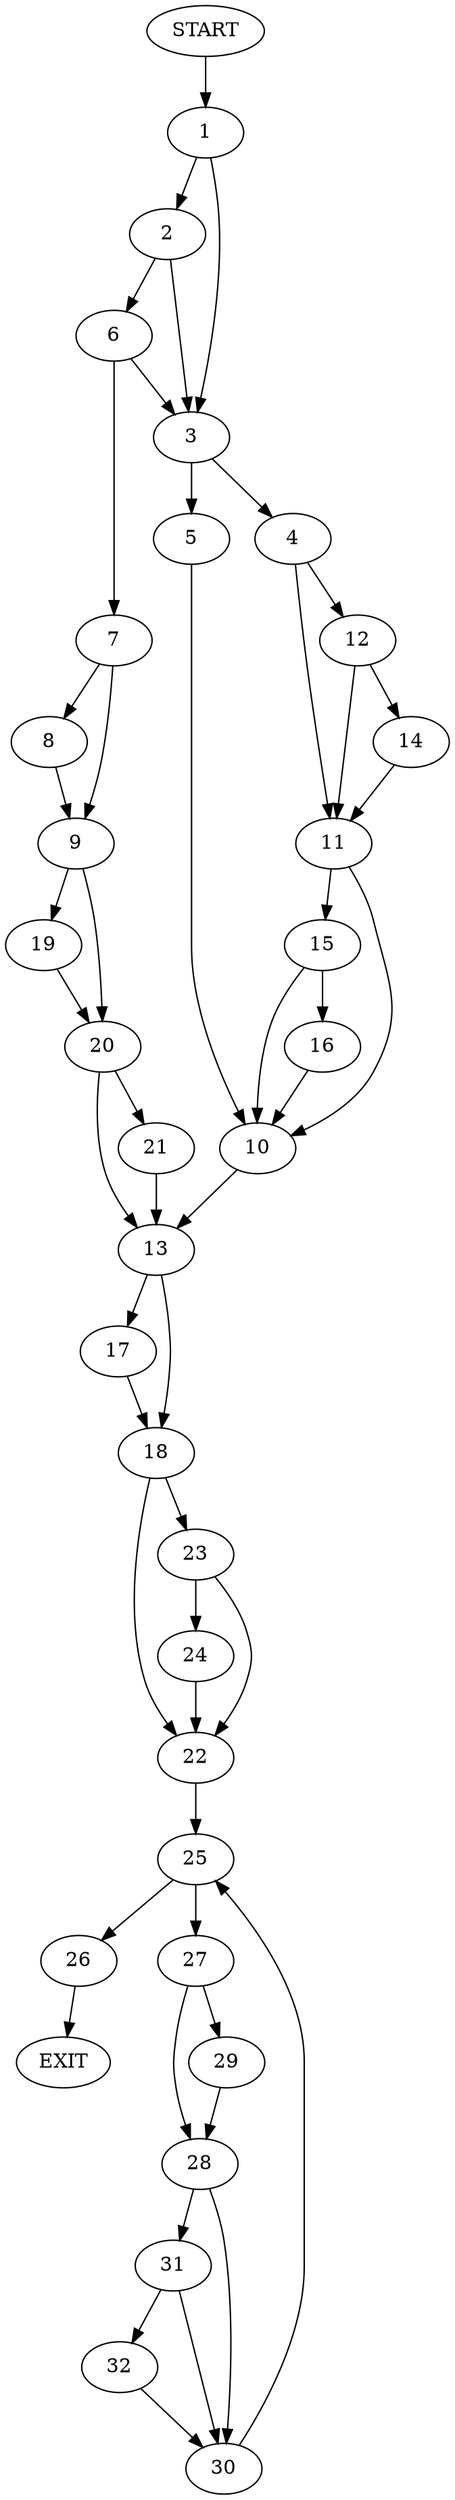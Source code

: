 digraph {
0 [label="START"]
33 [label="EXIT"]
0 -> 1
1 -> 2
1 -> 3
3 -> 4
3 -> 5
2 -> 6
2 -> 3
6 -> 7
6 -> 3
7 -> 8
7 -> 9
5 -> 10
4 -> 11
4 -> 12
10 -> 13
12 -> 14
12 -> 11
11 -> 15
11 -> 10
14 -> 11
15 -> 16
15 -> 10
16 -> 10
13 -> 17
13 -> 18
9 -> 19
9 -> 20
8 -> 9
20 -> 21
20 -> 13
19 -> 20
21 -> 13
18 -> 22
18 -> 23
17 -> 18
23 -> 22
23 -> 24
22 -> 25
24 -> 22
25 -> 26
25 -> 27
26 -> 33
27 -> 28
27 -> 29
29 -> 28
28 -> 30
28 -> 31
30 -> 25
31 -> 30
31 -> 32
32 -> 30
}
